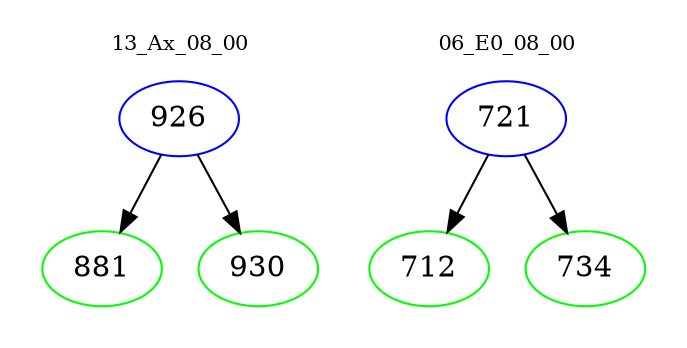 digraph{
subgraph cluster_0 {
color = white
label = "13_Ax_08_00";
fontsize=10;
T0_926 [label="926", color="blue"]
T0_926 -> T0_881 [color="black"]
T0_881 [label="881", color="green"]
T0_926 -> T0_930 [color="black"]
T0_930 [label="930", color="green"]
}
subgraph cluster_1 {
color = white
label = "06_E0_08_00";
fontsize=10;
T1_721 [label="721", color="blue"]
T1_721 -> T1_712 [color="black"]
T1_712 [label="712", color="green"]
T1_721 -> T1_734 [color="black"]
T1_734 [label="734", color="green"]
}
}

